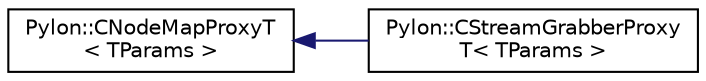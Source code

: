 digraph "Graphical Class Hierarchy"
{
  edge [fontname="Helvetica",fontsize="10",labelfontname="Helvetica",labelfontsize="10"];
  node [fontname="Helvetica",fontsize="10",shape=record];
  rankdir="LR";
  Node1 [label="Pylon::CNodeMapProxyT\l\< TParams \>",height=0.2,width=0.4,color="black", fillcolor="white", style="filled",URL="$class_pylon_1_1_c_node_map_proxy_t.html",tooltip="Implementation Detail: This class wraps programming interfaces that are generated from GenICam parame..."];
  Node1 -> Node2 [dir="back",color="midnightblue",fontsize="10",style="solid",fontname="Helvetica"];
  Node2 [label="Pylon::CStreamGrabberProxy\lT\< TParams \>",height=0.2,width=0.4,color="black", fillcolor="white", style="filled",URL="$class_pylon_1_1_c_stream_grabber_proxy_t.html",tooltip="Low Level API: The stream grabber class with parameter access methods. "];
}
